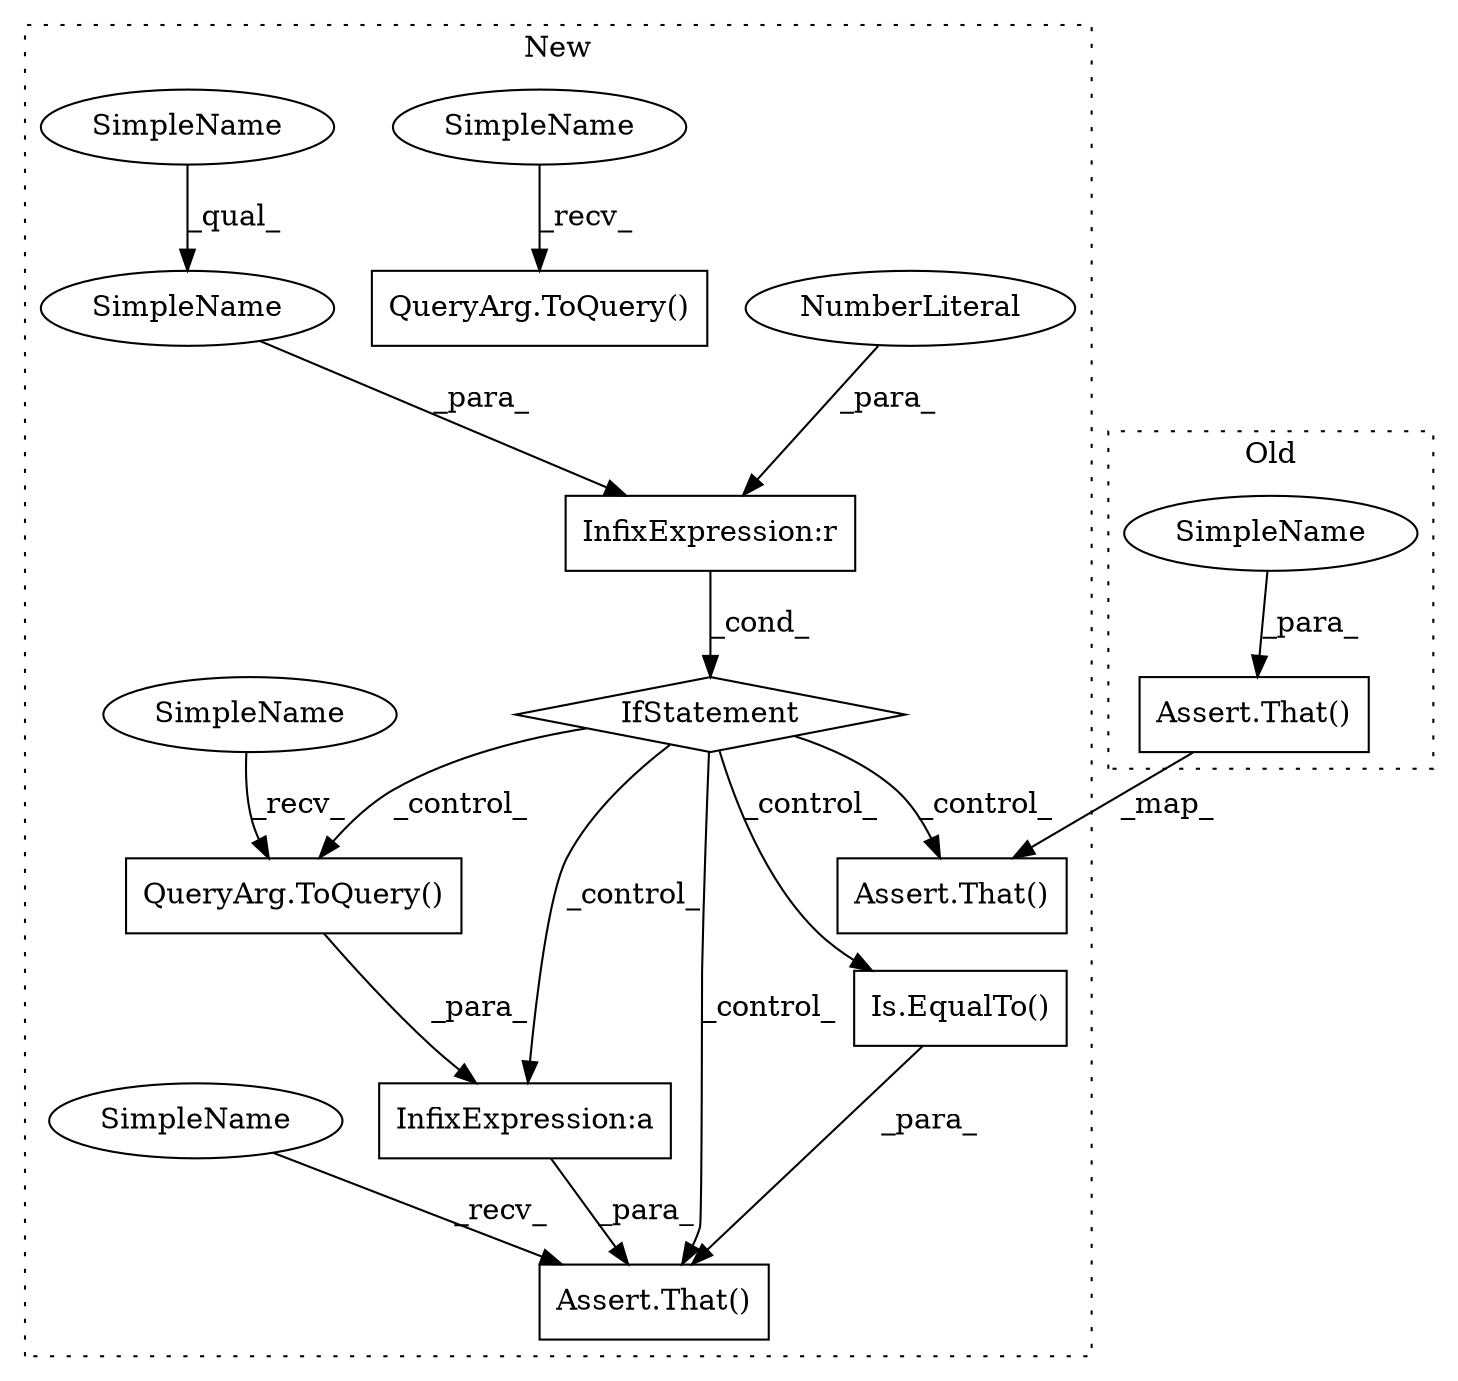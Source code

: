 digraph G {
subgraph cluster0 {
1 [label="Assert.That()" a="32" s="10929,10958" l="5,1" shape="box"];
7 [label="SimpleName" a="42" s="10934" l="9" shape="ellipse"];
label = "Old";
style="dotted";
}
subgraph cluster1 {
2 [label="Assert.That()" a="32" s="13803,13888" l="5,1" shape="box"];
3 [label="InfixExpression:r" a="27" s="13696" l="4" shape="box"];
4 [label="NumberLiteral" a="34" s="13700" l="1" shape="ellipse"];
5 [label="IfStatement" a="25" s="13677,13701" l="9,2" shape="diamond"];
6 [label="QueryArg.ToQuery()" a="32" s="14136" l="9" shape="box"];
8 [label="SimpleName" a="42" s="13686" l="10" shape="ellipse"];
9 [label="InfixExpression:a" a="27" s="14145" l="-13" shape="box"];
10 [label="Assert.That()" a="32" s="14127,14203" l="5,1" shape="box"];
11 [label="Is.EqualTo()" a="32" s="14193,14202" l="8,1" shape="box"];
12 [label="QueryArg.ToQuery()" a="32" s="13590" l="9" shape="box"];
13 [label="SimpleName" a="42" s="13586" l="3" shape="ellipse"];
14 [label="SimpleName" a="42" s="14132" l="3" shape="ellipse"];
15 [label="SimpleName" a="42" s="13686" l="4" shape="ellipse"];
16 [label="SimpleName" a="42" s="14120" l="6" shape="ellipse"];
label = "New";
style="dotted";
}
1 -> 2 [label="_map_"];
3 -> 5 [label="_cond_"];
4 -> 3 [label="_para_"];
5 -> 11 [label="_control_"];
5 -> 9 [label="_control_"];
5 -> 10 [label="_control_"];
5 -> 2 [label="_control_"];
5 -> 6 [label="_control_"];
6 -> 9 [label="_para_"];
7 -> 1 [label="_para_"];
8 -> 3 [label="_para_"];
9 -> 10 [label="_para_"];
11 -> 10 [label="_para_"];
13 -> 12 [label="_recv_"];
14 -> 6 [label="_recv_"];
15 -> 8 [label="_qual_"];
16 -> 10 [label="_recv_"];
}